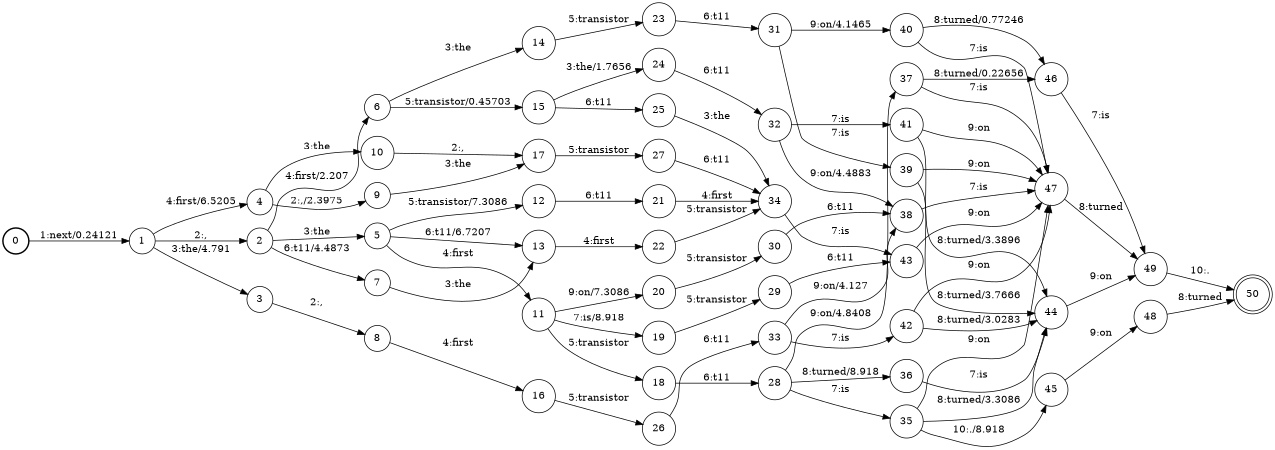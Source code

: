 digraph FST {
rankdir = LR;
size = "8.5,11";
label = "";
center = 1;
orientation = Portrait;
ranksep = "0.4";
nodesep = "0.25";
0 [label = "0", shape = circle, style = bold, fontsize = 14]
	0 -> 1 [label = "1:next/0.24121", fontsize = 14];
1 [label = "1", shape = circle, style = solid, fontsize = 14]
	1 -> 2 [label = "2:,", fontsize = 14];
	1 -> 3 [label = "3:the/4.791", fontsize = 14];
	1 -> 4 [label = "4:first/6.5205", fontsize = 14];
2 [label = "2", shape = circle, style = solid, fontsize = 14]
	2 -> 5 [label = "3:the", fontsize = 14];
	2 -> 6 [label = "4:first/2.207", fontsize = 14];
	2 -> 7 [label = "6:t11/4.4873", fontsize = 14];
3 [label = "3", shape = circle, style = solid, fontsize = 14]
	3 -> 8 [label = "2:,", fontsize = 14];
4 [label = "4", shape = circle, style = solid, fontsize = 14]
	4 -> 9 [label = "2:,/2.3975", fontsize = 14];
	4 -> 10 [label = "3:the", fontsize = 14];
5 [label = "5", shape = circle, style = solid, fontsize = 14]
	5 -> 11 [label = "4:first", fontsize = 14];
	5 -> 12 [label = "5:transistor/7.3086", fontsize = 14];
	5 -> 13 [label = "6:t11/6.7207", fontsize = 14];
6 [label = "6", shape = circle, style = solid, fontsize = 14]
	6 -> 14 [label = "3:the", fontsize = 14];
	6 -> 15 [label = "5:transistor/0.45703", fontsize = 14];
7 [label = "7", shape = circle, style = solid, fontsize = 14]
	7 -> 13 [label = "3:the", fontsize = 14];
8 [label = "8", shape = circle, style = solid, fontsize = 14]
	8 -> 16 [label = "4:first", fontsize = 14];
9 [label = "9", shape = circle, style = solid, fontsize = 14]
	9 -> 17 [label = "3:the", fontsize = 14];
10 [label = "10", shape = circle, style = solid, fontsize = 14]
	10 -> 17 [label = "2:,", fontsize = 14];
11 [label = "11", shape = circle, style = solid, fontsize = 14]
	11 -> 18 [label = "5:transistor", fontsize = 14];
	11 -> 19 [label = "7:is/8.918", fontsize = 14];
	11 -> 20 [label = "9:on/7.3086", fontsize = 14];
12 [label = "12", shape = circle, style = solid, fontsize = 14]
	12 -> 21 [label = "6:t11", fontsize = 14];
13 [label = "13", shape = circle, style = solid, fontsize = 14]
	13 -> 22 [label = "4:first", fontsize = 14];
14 [label = "14", shape = circle, style = solid, fontsize = 14]
	14 -> 23 [label = "5:transistor", fontsize = 14];
15 [label = "15", shape = circle, style = solid, fontsize = 14]
	15 -> 24 [label = "3:the/1.7656", fontsize = 14];
	15 -> 25 [label = "6:t11", fontsize = 14];
16 [label = "16", shape = circle, style = solid, fontsize = 14]
	16 -> 26 [label = "5:transistor", fontsize = 14];
17 [label = "17", shape = circle, style = solid, fontsize = 14]
	17 -> 27 [label = "5:transistor", fontsize = 14];
18 [label = "18", shape = circle, style = solid, fontsize = 14]
	18 -> 28 [label = "6:t11", fontsize = 14];
19 [label = "19", shape = circle, style = solid, fontsize = 14]
	19 -> 29 [label = "5:transistor", fontsize = 14];
20 [label = "20", shape = circle, style = solid, fontsize = 14]
	20 -> 30 [label = "5:transistor", fontsize = 14];
21 [label = "21", shape = circle, style = solid, fontsize = 14]
	21 -> 34 [label = "4:first", fontsize = 14];
22 [label = "22", shape = circle, style = solid, fontsize = 14]
	22 -> 34 [label = "5:transistor", fontsize = 14];
23 [label = "23", shape = circle, style = solid, fontsize = 14]
	23 -> 31 [label = "6:t11", fontsize = 14];
24 [label = "24", shape = circle, style = solid, fontsize = 14]
	24 -> 32 [label = "6:t11", fontsize = 14];
25 [label = "25", shape = circle, style = solid, fontsize = 14]
	25 -> 34 [label = "3:the", fontsize = 14];
26 [label = "26", shape = circle, style = solid, fontsize = 14]
	26 -> 33 [label = "6:t11", fontsize = 14];
27 [label = "27", shape = circle, style = solid, fontsize = 14]
	27 -> 34 [label = "6:t11", fontsize = 14];
28 [label = "28", shape = circle, style = solid, fontsize = 14]
	28 -> 35 [label = "7:is", fontsize = 14];
	28 -> 36 [label = "8:turned/8.918", fontsize = 14];
	28 -> 37 [label = "9:on/4.8408", fontsize = 14];
29 [label = "29", shape = circle, style = solid, fontsize = 14]
	29 -> 43 [label = "6:t11", fontsize = 14];
30 [label = "30", shape = circle, style = solid, fontsize = 14]
	30 -> 38 [label = "6:t11", fontsize = 14];
31 [label = "31", shape = circle, style = solid, fontsize = 14]
	31 -> 39 [label = "7:is", fontsize = 14];
	31 -> 40 [label = "9:on/4.1465", fontsize = 14];
32 [label = "32", shape = circle, style = solid, fontsize = 14]
	32 -> 41 [label = "7:is", fontsize = 14];
	32 -> 38 [label = "9:on/4.4883", fontsize = 14];
33 [label = "33", shape = circle, style = solid, fontsize = 14]
	33 -> 42 [label = "7:is", fontsize = 14];
	33 -> 38 [label = "9:on/4.127", fontsize = 14];
34 [label = "34", shape = circle, style = solid, fontsize = 14]
	34 -> 43 [label = "7:is", fontsize = 14];
35 [label = "35", shape = circle, style = solid, fontsize = 14]
	35 -> 44 [label = "8:turned/3.3086", fontsize = 14];
	35 -> 47 [label = "9:on", fontsize = 14];
	35 -> 45 [label = "10:./8.918", fontsize = 14];
36 [label = "36", shape = circle, style = solid, fontsize = 14]
	36 -> 44 [label = "7:is", fontsize = 14];
37 [label = "37", shape = circle, style = solid, fontsize = 14]
	37 -> 47 [label = "7:is", fontsize = 14];
	37 -> 46 [label = "8:turned/0.22656", fontsize = 14];
38 [label = "38", shape = circle, style = solid, fontsize = 14]
	38 -> 47 [label = "7:is", fontsize = 14];
39 [label = "39", shape = circle, style = solid, fontsize = 14]
	39 -> 44 [label = "8:turned/3.7666", fontsize = 14];
	39 -> 47 [label = "9:on", fontsize = 14];
40 [label = "40", shape = circle, style = solid, fontsize = 14]
	40 -> 47 [label = "7:is", fontsize = 14];
	40 -> 46 [label = "8:turned/0.77246", fontsize = 14];
41 [label = "41", shape = circle, style = solid, fontsize = 14]
	41 -> 44 [label = "8:turned/3.3896", fontsize = 14];
	41 -> 47 [label = "9:on", fontsize = 14];
42 [label = "42", shape = circle, style = solid, fontsize = 14]
	42 -> 44 [label = "8:turned/3.0283", fontsize = 14];
	42 -> 47 [label = "9:on", fontsize = 14];
43 [label = "43", shape = circle, style = solid, fontsize = 14]
	43 -> 47 [label = "9:on", fontsize = 14];
44 [label = "44", shape = circle, style = solid, fontsize = 14]
	44 -> 49 [label = "9:on", fontsize = 14];
45 [label = "45", shape = circle, style = solid, fontsize = 14]
	45 -> 48 [label = "9:on", fontsize = 14];
46 [label = "46", shape = circle, style = solid, fontsize = 14]
	46 -> 49 [label = "7:is", fontsize = 14];
47 [label = "47", shape = circle, style = solid, fontsize = 14]
	47 -> 49 [label = "8:turned", fontsize = 14];
48 [label = "48", shape = circle, style = solid, fontsize = 14]
	48 -> 50 [label = "8:turned", fontsize = 14];
49 [label = "49", shape = circle, style = solid, fontsize = 14]
	49 -> 50 [label = "10:.", fontsize = 14];
50 [label = "50", shape = doublecircle, style = solid, fontsize = 14]
}
